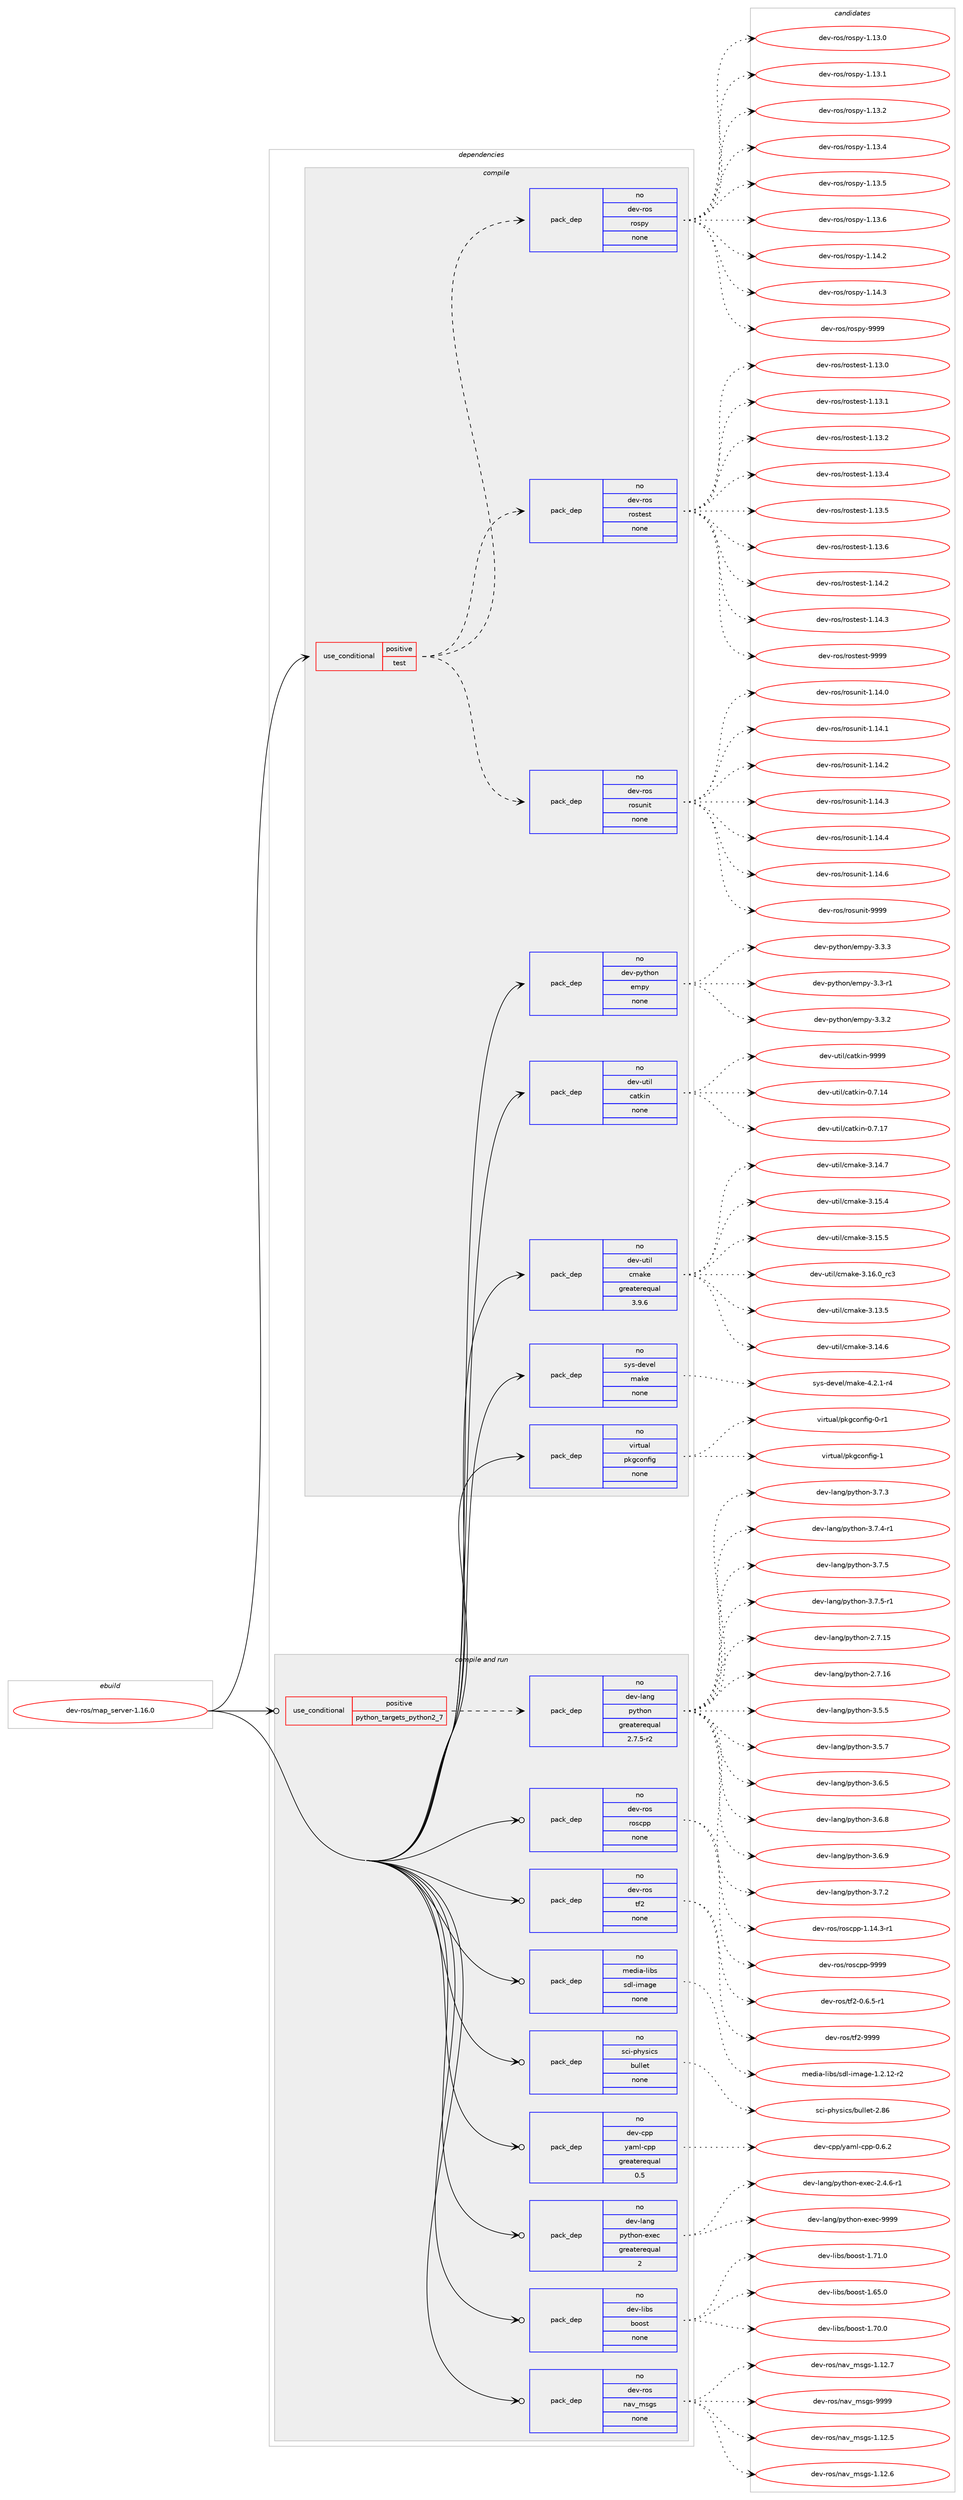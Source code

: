 digraph prolog {

# *************
# Graph options
# *************

newrank=true;
concentrate=true;
compound=true;
graph [rankdir=LR,fontname=Helvetica,fontsize=10,ranksep=1.5];#, ranksep=2.5, nodesep=0.2];
edge  [arrowhead=vee];
node  [fontname=Helvetica,fontsize=10];

# **********
# The ebuild
# **********

subgraph cluster_leftcol {
color=gray;
rank=same;
label=<<i>ebuild</i>>;
id [label="dev-ros/map_server-1.16.0", color=red, width=4, href="../dev-ros/map_server-1.16.0.svg"];
}

# ****************
# The dependencies
# ****************

subgraph cluster_midcol {
color=gray;
label=<<i>dependencies</i>>;
subgraph cluster_compile {
fillcolor="#eeeeee";
style=filled;
label=<<i>compile</i>>;
subgraph cond153739 {
dependency655653 [label=<<TABLE BORDER="0" CELLBORDER="1" CELLSPACING="0" CELLPADDING="4"><TR><TD ROWSPAN="3" CELLPADDING="10">use_conditional</TD></TR><TR><TD>positive</TD></TR><TR><TD>test</TD></TR></TABLE>>, shape=none, color=red];
subgraph pack490008 {
dependency655654 [label=<<TABLE BORDER="0" CELLBORDER="1" CELLSPACING="0" CELLPADDING="4" WIDTH="220"><TR><TD ROWSPAN="6" CELLPADDING="30">pack_dep</TD></TR><TR><TD WIDTH="110">no</TD></TR><TR><TD>dev-ros</TD></TR><TR><TD>rostest</TD></TR><TR><TD>none</TD></TR><TR><TD></TD></TR></TABLE>>, shape=none, color=blue];
}
dependency655653:e -> dependency655654:w [weight=20,style="dashed",arrowhead="vee"];
subgraph pack490009 {
dependency655655 [label=<<TABLE BORDER="0" CELLBORDER="1" CELLSPACING="0" CELLPADDING="4" WIDTH="220"><TR><TD ROWSPAN="6" CELLPADDING="30">pack_dep</TD></TR><TR><TD WIDTH="110">no</TD></TR><TR><TD>dev-ros</TD></TR><TR><TD>rospy</TD></TR><TR><TD>none</TD></TR><TR><TD></TD></TR></TABLE>>, shape=none, color=blue];
}
dependency655653:e -> dependency655655:w [weight=20,style="dashed",arrowhead="vee"];
subgraph pack490010 {
dependency655656 [label=<<TABLE BORDER="0" CELLBORDER="1" CELLSPACING="0" CELLPADDING="4" WIDTH="220"><TR><TD ROWSPAN="6" CELLPADDING="30">pack_dep</TD></TR><TR><TD WIDTH="110">no</TD></TR><TR><TD>dev-ros</TD></TR><TR><TD>rosunit</TD></TR><TR><TD>none</TD></TR><TR><TD></TD></TR></TABLE>>, shape=none, color=blue];
}
dependency655653:e -> dependency655656:w [weight=20,style="dashed",arrowhead="vee"];
}
id:e -> dependency655653:w [weight=20,style="solid",arrowhead="vee"];
subgraph pack490011 {
dependency655657 [label=<<TABLE BORDER="0" CELLBORDER="1" CELLSPACING="0" CELLPADDING="4" WIDTH="220"><TR><TD ROWSPAN="6" CELLPADDING="30">pack_dep</TD></TR><TR><TD WIDTH="110">no</TD></TR><TR><TD>dev-python</TD></TR><TR><TD>empy</TD></TR><TR><TD>none</TD></TR><TR><TD></TD></TR></TABLE>>, shape=none, color=blue];
}
id:e -> dependency655657:w [weight=20,style="solid",arrowhead="vee"];
subgraph pack490012 {
dependency655658 [label=<<TABLE BORDER="0" CELLBORDER="1" CELLSPACING="0" CELLPADDING="4" WIDTH="220"><TR><TD ROWSPAN="6" CELLPADDING="30">pack_dep</TD></TR><TR><TD WIDTH="110">no</TD></TR><TR><TD>dev-util</TD></TR><TR><TD>catkin</TD></TR><TR><TD>none</TD></TR><TR><TD></TD></TR></TABLE>>, shape=none, color=blue];
}
id:e -> dependency655658:w [weight=20,style="solid",arrowhead="vee"];
subgraph pack490013 {
dependency655659 [label=<<TABLE BORDER="0" CELLBORDER="1" CELLSPACING="0" CELLPADDING="4" WIDTH="220"><TR><TD ROWSPAN="6" CELLPADDING="30">pack_dep</TD></TR><TR><TD WIDTH="110">no</TD></TR><TR><TD>dev-util</TD></TR><TR><TD>cmake</TD></TR><TR><TD>greaterequal</TD></TR><TR><TD>3.9.6</TD></TR></TABLE>>, shape=none, color=blue];
}
id:e -> dependency655659:w [weight=20,style="solid",arrowhead="vee"];
subgraph pack490014 {
dependency655660 [label=<<TABLE BORDER="0" CELLBORDER="1" CELLSPACING="0" CELLPADDING="4" WIDTH="220"><TR><TD ROWSPAN="6" CELLPADDING="30">pack_dep</TD></TR><TR><TD WIDTH="110">no</TD></TR><TR><TD>sys-devel</TD></TR><TR><TD>make</TD></TR><TR><TD>none</TD></TR><TR><TD></TD></TR></TABLE>>, shape=none, color=blue];
}
id:e -> dependency655660:w [weight=20,style="solid",arrowhead="vee"];
subgraph pack490015 {
dependency655661 [label=<<TABLE BORDER="0" CELLBORDER="1" CELLSPACING="0" CELLPADDING="4" WIDTH="220"><TR><TD ROWSPAN="6" CELLPADDING="30">pack_dep</TD></TR><TR><TD WIDTH="110">no</TD></TR><TR><TD>virtual</TD></TR><TR><TD>pkgconfig</TD></TR><TR><TD>none</TD></TR><TR><TD></TD></TR></TABLE>>, shape=none, color=blue];
}
id:e -> dependency655661:w [weight=20,style="solid",arrowhead="vee"];
}
subgraph cluster_compileandrun {
fillcolor="#eeeeee";
style=filled;
label=<<i>compile and run</i>>;
subgraph cond153740 {
dependency655662 [label=<<TABLE BORDER="0" CELLBORDER="1" CELLSPACING="0" CELLPADDING="4"><TR><TD ROWSPAN="3" CELLPADDING="10">use_conditional</TD></TR><TR><TD>positive</TD></TR><TR><TD>python_targets_python2_7</TD></TR></TABLE>>, shape=none, color=red];
subgraph pack490016 {
dependency655663 [label=<<TABLE BORDER="0" CELLBORDER="1" CELLSPACING="0" CELLPADDING="4" WIDTH="220"><TR><TD ROWSPAN="6" CELLPADDING="30">pack_dep</TD></TR><TR><TD WIDTH="110">no</TD></TR><TR><TD>dev-lang</TD></TR><TR><TD>python</TD></TR><TR><TD>greaterequal</TD></TR><TR><TD>2.7.5-r2</TD></TR></TABLE>>, shape=none, color=blue];
}
dependency655662:e -> dependency655663:w [weight=20,style="dashed",arrowhead="vee"];
}
id:e -> dependency655662:w [weight=20,style="solid",arrowhead="odotvee"];
subgraph pack490017 {
dependency655664 [label=<<TABLE BORDER="0" CELLBORDER="1" CELLSPACING="0" CELLPADDING="4" WIDTH="220"><TR><TD ROWSPAN="6" CELLPADDING="30">pack_dep</TD></TR><TR><TD WIDTH="110">no</TD></TR><TR><TD>dev-cpp</TD></TR><TR><TD>yaml-cpp</TD></TR><TR><TD>greaterequal</TD></TR><TR><TD>0.5</TD></TR></TABLE>>, shape=none, color=blue];
}
id:e -> dependency655664:w [weight=20,style="solid",arrowhead="odotvee"];
subgraph pack490018 {
dependency655665 [label=<<TABLE BORDER="0" CELLBORDER="1" CELLSPACING="0" CELLPADDING="4" WIDTH="220"><TR><TD ROWSPAN="6" CELLPADDING="30">pack_dep</TD></TR><TR><TD WIDTH="110">no</TD></TR><TR><TD>dev-lang</TD></TR><TR><TD>python-exec</TD></TR><TR><TD>greaterequal</TD></TR><TR><TD>2</TD></TR></TABLE>>, shape=none, color=blue];
}
id:e -> dependency655665:w [weight=20,style="solid",arrowhead="odotvee"];
subgraph pack490019 {
dependency655666 [label=<<TABLE BORDER="0" CELLBORDER="1" CELLSPACING="0" CELLPADDING="4" WIDTH="220"><TR><TD ROWSPAN="6" CELLPADDING="30">pack_dep</TD></TR><TR><TD WIDTH="110">no</TD></TR><TR><TD>dev-libs</TD></TR><TR><TD>boost</TD></TR><TR><TD>none</TD></TR><TR><TD></TD></TR></TABLE>>, shape=none, color=blue];
}
id:e -> dependency655666:w [weight=20,style="solid",arrowhead="odotvee"];
subgraph pack490020 {
dependency655667 [label=<<TABLE BORDER="0" CELLBORDER="1" CELLSPACING="0" CELLPADDING="4" WIDTH="220"><TR><TD ROWSPAN="6" CELLPADDING="30">pack_dep</TD></TR><TR><TD WIDTH="110">no</TD></TR><TR><TD>dev-ros</TD></TR><TR><TD>nav_msgs</TD></TR><TR><TD>none</TD></TR><TR><TD></TD></TR></TABLE>>, shape=none, color=blue];
}
id:e -> dependency655667:w [weight=20,style="solid",arrowhead="odotvee"];
subgraph pack490021 {
dependency655668 [label=<<TABLE BORDER="0" CELLBORDER="1" CELLSPACING="0" CELLPADDING="4" WIDTH="220"><TR><TD ROWSPAN="6" CELLPADDING="30">pack_dep</TD></TR><TR><TD WIDTH="110">no</TD></TR><TR><TD>dev-ros</TD></TR><TR><TD>roscpp</TD></TR><TR><TD>none</TD></TR><TR><TD></TD></TR></TABLE>>, shape=none, color=blue];
}
id:e -> dependency655668:w [weight=20,style="solid",arrowhead="odotvee"];
subgraph pack490022 {
dependency655669 [label=<<TABLE BORDER="0" CELLBORDER="1" CELLSPACING="0" CELLPADDING="4" WIDTH="220"><TR><TD ROWSPAN="6" CELLPADDING="30">pack_dep</TD></TR><TR><TD WIDTH="110">no</TD></TR><TR><TD>dev-ros</TD></TR><TR><TD>tf2</TD></TR><TR><TD>none</TD></TR><TR><TD></TD></TR></TABLE>>, shape=none, color=blue];
}
id:e -> dependency655669:w [weight=20,style="solid",arrowhead="odotvee"];
subgraph pack490023 {
dependency655670 [label=<<TABLE BORDER="0" CELLBORDER="1" CELLSPACING="0" CELLPADDING="4" WIDTH="220"><TR><TD ROWSPAN="6" CELLPADDING="30">pack_dep</TD></TR><TR><TD WIDTH="110">no</TD></TR><TR><TD>media-libs</TD></TR><TR><TD>sdl-image</TD></TR><TR><TD>none</TD></TR><TR><TD></TD></TR></TABLE>>, shape=none, color=blue];
}
id:e -> dependency655670:w [weight=20,style="solid",arrowhead="odotvee"];
subgraph pack490024 {
dependency655671 [label=<<TABLE BORDER="0" CELLBORDER="1" CELLSPACING="0" CELLPADDING="4" WIDTH="220"><TR><TD ROWSPAN="6" CELLPADDING="30">pack_dep</TD></TR><TR><TD WIDTH="110">no</TD></TR><TR><TD>sci-physics</TD></TR><TR><TD>bullet</TD></TR><TR><TD>none</TD></TR><TR><TD></TD></TR></TABLE>>, shape=none, color=blue];
}
id:e -> dependency655671:w [weight=20,style="solid",arrowhead="odotvee"];
}
subgraph cluster_run {
fillcolor="#eeeeee";
style=filled;
label=<<i>run</i>>;
}
}

# **************
# The candidates
# **************

subgraph cluster_choices {
rank=same;
color=gray;
label=<<i>candidates</i>>;

subgraph choice490008 {
color=black;
nodesep=1;
choice100101118451141111154711411111511610111511645494649514648 [label="dev-ros/rostest-1.13.0", color=red, width=4,href="../dev-ros/rostest-1.13.0.svg"];
choice100101118451141111154711411111511610111511645494649514649 [label="dev-ros/rostest-1.13.1", color=red, width=4,href="../dev-ros/rostest-1.13.1.svg"];
choice100101118451141111154711411111511610111511645494649514650 [label="dev-ros/rostest-1.13.2", color=red, width=4,href="../dev-ros/rostest-1.13.2.svg"];
choice100101118451141111154711411111511610111511645494649514652 [label="dev-ros/rostest-1.13.4", color=red, width=4,href="../dev-ros/rostest-1.13.4.svg"];
choice100101118451141111154711411111511610111511645494649514653 [label="dev-ros/rostest-1.13.5", color=red, width=4,href="../dev-ros/rostest-1.13.5.svg"];
choice100101118451141111154711411111511610111511645494649514654 [label="dev-ros/rostest-1.13.6", color=red, width=4,href="../dev-ros/rostest-1.13.6.svg"];
choice100101118451141111154711411111511610111511645494649524650 [label="dev-ros/rostest-1.14.2", color=red, width=4,href="../dev-ros/rostest-1.14.2.svg"];
choice100101118451141111154711411111511610111511645494649524651 [label="dev-ros/rostest-1.14.3", color=red, width=4,href="../dev-ros/rostest-1.14.3.svg"];
choice10010111845114111115471141111151161011151164557575757 [label="dev-ros/rostest-9999", color=red, width=4,href="../dev-ros/rostest-9999.svg"];
dependency655654:e -> choice100101118451141111154711411111511610111511645494649514648:w [style=dotted,weight="100"];
dependency655654:e -> choice100101118451141111154711411111511610111511645494649514649:w [style=dotted,weight="100"];
dependency655654:e -> choice100101118451141111154711411111511610111511645494649514650:w [style=dotted,weight="100"];
dependency655654:e -> choice100101118451141111154711411111511610111511645494649514652:w [style=dotted,weight="100"];
dependency655654:e -> choice100101118451141111154711411111511610111511645494649514653:w [style=dotted,weight="100"];
dependency655654:e -> choice100101118451141111154711411111511610111511645494649514654:w [style=dotted,weight="100"];
dependency655654:e -> choice100101118451141111154711411111511610111511645494649524650:w [style=dotted,weight="100"];
dependency655654:e -> choice100101118451141111154711411111511610111511645494649524651:w [style=dotted,weight="100"];
dependency655654:e -> choice10010111845114111115471141111151161011151164557575757:w [style=dotted,weight="100"];
}
subgraph choice490009 {
color=black;
nodesep=1;
choice100101118451141111154711411111511212145494649514648 [label="dev-ros/rospy-1.13.0", color=red, width=4,href="../dev-ros/rospy-1.13.0.svg"];
choice100101118451141111154711411111511212145494649514649 [label="dev-ros/rospy-1.13.1", color=red, width=4,href="../dev-ros/rospy-1.13.1.svg"];
choice100101118451141111154711411111511212145494649514650 [label="dev-ros/rospy-1.13.2", color=red, width=4,href="../dev-ros/rospy-1.13.2.svg"];
choice100101118451141111154711411111511212145494649514652 [label="dev-ros/rospy-1.13.4", color=red, width=4,href="../dev-ros/rospy-1.13.4.svg"];
choice100101118451141111154711411111511212145494649514653 [label="dev-ros/rospy-1.13.5", color=red, width=4,href="../dev-ros/rospy-1.13.5.svg"];
choice100101118451141111154711411111511212145494649514654 [label="dev-ros/rospy-1.13.6", color=red, width=4,href="../dev-ros/rospy-1.13.6.svg"];
choice100101118451141111154711411111511212145494649524650 [label="dev-ros/rospy-1.14.2", color=red, width=4,href="../dev-ros/rospy-1.14.2.svg"];
choice100101118451141111154711411111511212145494649524651 [label="dev-ros/rospy-1.14.3", color=red, width=4,href="../dev-ros/rospy-1.14.3.svg"];
choice10010111845114111115471141111151121214557575757 [label="dev-ros/rospy-9999", color=red, width=4,href="../dev-ros/rospy-9999.svg"];
dependency655655:e -> choice100101118451141111154711411111511212145494649514648:w [style=dotted,weight="100"];
dependency655655:e -> choice100101118451141111154711411111511212145494649514649:w [style=dotted,weight="100"];
dependency655655:e -> choice100101118451141111154711411111511212145494649514650:w [style=dotted,weight="100"];
dependency655655:e -> choice100101118451141111154711411111511212145494649514652:w [style=dotted,weight="100"];
dependency655655:e -> choice100101118451141111154711411111511212145494649514653:w [style=dotted,weight="100"];
dependency655655:e -> choice100101118451141111154711411111511212145494649514654:w [style=dotted,weight="100"];
dependency655655:e -> choice100101118451141111154711411111511212145494649524650:w [style=dotted,weight="100"];
dependency655655:e -> choice100101118451141111154711411111511212145494649524651:w [style=dotted,weight="100"];
dependency655655:e -> choice10010111845114111115471141111151121214557575757:w [style=dotted,weight="100"];
}
subgraph choice490010 {
color=black;
nodesep=1;
choice100101118451141111154711411111511711010511645494649524648 [label="dev-ros/rosunit-1.14.0", color=red, width=4,href="../dev-ros/rosunit-1.14.0.svg"];
choice100101118451141111154711411111511711010511645494649524649 [label="dev-ros/rosunit-1.14.1", color=red, width=4,href="../dev-ros/rosunit-1.14.1.svg"];
choice100101118451141111154711411111511711010511645494649524650 [label="dev-ros/rosunit-1.14.2", color=red, width=4,href="../dev-ros/rosunit-1.14.2.svg"];
choice100101118451141111154711411111511711010511645494649524651 [label="dev-ros/rosunit-1.14.3", color=red, width=4,href="../dev-ros/rosunit-1.14.3.svg"];
choice100101118451141111154711411111511711010511645494649524652 [label="dev-ros/rosunit-1.14.4", color=red, width=4,href="../dev-ros/rosunit-1.14.4.svg"];
choice100101118451141111154711411111511711010511645494649524654 [label="dev-ros/rosunit-1.14.6", color=red, width=4,href="../dev-ros/rosunit-1.14.6.svg"];
choice10010111845114111115471141111151171101051164557575757 [label="dev-ros/rosunit-9999", color=red, width=4,href="../dev-ros/rosunit-9999.svg"];
dependency655656:e -> choice100101118451141111154711411111511711010511645494649524648:w [style=dotted,weight="100"];
dependency655656:e -> choice100101118451141111154711411111511711010511645494649524649:w [style=dotted,weight="100"];
dependency655656:e -> choice100101118451141111154711411111511711010511645494649524650:w [style=dotted,weight="100"];
dependency655656:e -> choice100101118451141111154711411111511711010511645494649524651:w [style=dotted,weight="100"];
dependency655656:e -> choice100101118451141111154711411111511711010511645494649524652:w [style=dotted,weight="100"];
dependency655656:e -> choice100101118451141111154711411111511711010511645494649524654:w [style=dotted,weight="100"];
dependency655656:e -> choice10010111845114111115471141111151171101051164557575757:w [style=dotted,weight="100"];
}
subgraph choice490011 {
color=black;
nodesep=1;
choice1001011184511212111610411111047101109112121455146514511449 [label="dev-python/empy-3.3-r1", color=red, width=4,href="../dev-python/empy-3.3-r1.svg"];
choice1001011184511212111610411111047101109112121455146514650 [label="dev-python/empy-3.3.2", color=red, width=4,href="../dev-python/empy-3.3.2.svg"];
choice1001011184511212111610411111047101109112121455146514651 [label="dev-python/empy-3.3.3", color=red, width=4,href="../dev-python/empy-3.3.3.svg"];
dependency655657:e -> choice1001011184511212111610411111047101109112121455146514511449:w [style=dotted,weight="100"];
dependency655657:e -> choice1001011184511212111610411111047101109112121455146514650:w [style=dotted,weight="100"];
dependency655657:e -> choice1001011184511212111610411111047101109112121455146514651:w [style=dotted,weight="100"];
}
subgraph choice490012 {
color=black;
nodesep=1;
choice1001011184511711610510847999711610710511045484655464952 [label="dev-util/catkin-0.7.14", color=red, width=4,href="../dev-util/catkin-0.7.14.svg"];
choice1001011184511711610510847999711610710511045484655464955 [label="dev-util/catkin-0.7.17", color=red, width=4,href="../dev-util/catkin-0.7.17.svg"];
choice100101118451171161051084799971161071051104557575757 [label="dev-util/catkin-9999", color=red, width=4,href="../dev-util/catkin-9999.svg"];
dependency655658:e -> choice1001011184511711610510847999711610710511045484655464952:w [style=dotted,weight="100"];
dependency655658:e -> choice1001011184511711610510847999711610710511045484655464955:w [style=dotted,weight="100"];
dependency655658:e -> choice100101118451171161051084799971161071051104557575757:w [style=dotted,weight="100"];
}
subgraph choice490013 {
color=black;
nodesep=1;
choice1001011184511711610510847991099710710145514649514653 [label="dev-util/cmake-3.13.5", color=red, width=4,href="../dev-util/cmake-3.13.5.svg"];
choice1001011184511711610510847991099710710145514649524654 [label="dev-util/cmake-3.14.6", color=red, width=4,href="../dev-util/cmake-3.14.6.svg"];
choice1001011184511711610510847991099710710145514649524655 [label="dev-util/cmake-3.14.7", color=red, width=4,href="../dev-util/cmake-3.14.7.svg"];
choice1001011184511711610510847991099710710145514649534652 [label="dev-util/cmake-3.15.4", color=red, width=4,href="../dev-util/cmake-3.15.4.svg"];
choice1001011184511711610510847991099710710145514649534653 [label="dev-util/cmake-3.15.5", color=red, width=4,href="../dev-util/cmake-3.15.5.svg"];
choice1001011184511711610510847991099710710145514649544648951149951 [label="dev-util/cmake-3.16.0_rc3", color=red, width=4,href="../dev-util/cmake-3.16.0_rc3.svg"];
dependency655659:e -> choice1001011184511711610510847991099710710145514649514653:w [style=dotted,weight="100"];
dependency655659:e -> choice1001011184511711610510847991099710710145514649524654:w [style=dotted,weight="100"];
dependency655659:e -> choice1001011184511711610510847991099710710145514649524655:w [style=dotted,weight="100"];
dependency655659:e -> choice1001011184511711610510847991099710710145514649534652:w [style=dotted,weight="100"];
dependency655659:e -> choice1001011184511711610510847991099710710145514649534653:w [style=dotted,weight="100"];
dependency655659:e -> choice1001011184511711610510847991099710710145514649544648951149951:w [style=dotted,weight="100"];
}
subgraph choice490014 {
color=black;
nodesep=1;
choice1151211154510010111810110847109971071014552465046494511452 [label="sys-devel/make-4.2.1-r4", color=red, width=4,href="../sys-devel/make-4.2.1-r4.svg"];
dependency655660:e -> choice1151211154510010111810110847109971071014552465046494511452:w [style=dotted,weight="100"];
}
subgraph choice490015 {
color=black;
nodesep=1;
choice11810511411611797108471121071039911111010210510345484511449 [label="virtual/pkgconfig-0-r1", color=red, width=4,href="../virtual/pkgconfig-0-r1.svg"];
choice1181051141161179710847112107103991111101021051034549 [label="virtual/pkgconfig-1", color=red, width=4,href="../virtual/pkgconfig-1.svg"];
dependency655661:e -> choice11810511411611797108471121071039911111010210510345484511449:w [style=dotted,weight="100"];
dependency655661:e -> choice1181051141161179710847112107103991111101021051034549:w [style=dotted,weight="100"];
}
subgraph choice490016 {
color=black;
nodesep=1;
choice10010111845108971101034711212111610411111045504655464953 [label="dev-lang/python-2.7.15", color=red, width=4,href="../dev-lang/python-2.7.15.svg"];
choice10010111845108971101034711212111610411111045504655464954 [label="dev-lang/python-2.7.16", color=red, width=4,href="../dev-lang/python-2.7.16.svg"];
choice100101118451089711010347112121116104111110455146534653 [label="dev-lang/python-3.5.5", color=red, width=4,href="../dev-lang/python-3.5.5.svg"];
choice100101118451089711010347112121116104111110455146534655 [label="dev-lang/python-3.5.7", color=red, width=4,href="../dev-lang/python-3.5.7.svg"];
choice100101118451089711010347112121116104111110455146544653 [label="dev-lang/python-3.6.5", color=red, width=4,href="../dev-lang/python-3.6.5.svg"];
choice100101118451089711010347112121116104111110455146544656 [label="dev-lang/python-3.6.8", color=red, width=4,href="../dev-lang/python-3.6.8.svg"];
choice100101118451089711010347112121116104111110455146544657 [label="dev-lang/python-3.6.9", color=red, width=4,href="../dev-lang/python-3.6.9.svg"];
choice100101118451089711010347112121116104111110455146554650 [label="dev-lang/python-3.7.2", color=red, width=4,href="../dev-lang/python-3.7.2.svg"];
choice100101118451089711010347112121116104111110455146554651 [label="dev-lang/python-3.7.3", color=red, width=4,href="../dev-lang/python-3.7.3.svg"];
choice1001011184510897110103471121211161041111104551465546524511449 [label="dev-lang/python-3.7.4-r1", color=red, width=4,href="../dev-lang/python-3.7.4-r1.svg"];
choice100101118451089711010347112121116104111110455146554653 [label="dev-lang/python-3.7.5", color=red, width=4,href="../dev-lang/python-3.7.5.svg"];
choice1001011184510897110103471121211161041111104551465546534511449 [label="dev-lang/python-3.7.5-r1", color=red, width=4,href="../dev-lang/python-3.7.5-r1.svg"];
dependency655663:e -> choice10010111845108971101034711212111610411111045504655464953:w [style=dotted,weight="100"];
dependency655663:e -> choice10010111845108971101034711212111610411111045504655464954:w [style=dotted,weight="100"];
dependency655663:e -> choice100101118451089711010347112121116104111110455146534653:w [style=dotted,weight="100"];
dependency655663:e -> choice100101118451089711010347112121116104111110455146534655:w [style=dotted,weight="100"];
dependency655663:e -> choice100101118451089711010347112121116104111110455146544653:w [style=dotted,weight="100"];
dependency655663:e -> choice100101118451089711010347112121116104111110455146544656:w [style=dotted,weight="100"];
dependency655663:e -> choice100101118451089711010347112121116104111110455146544657:w [style=dotted,weight="100"];
dependency655663:e -> choice100101118451089711010347112121116104111110455146554650:w [style=dotted,weight="100"];
dependency655663:e -> choice100101118451089711010347112121116104111110455146554651:w [style=dotted,weight="100"];
dependency655663:e -> choice1001011184510897110103471121211161041111104551465546524511449:w [style=dotted,weight="100"];
dependency655663:e -> choice100101118451089711010347112121116104111110455146554653:w [style=dotted,weight="100"];
dependency655663:e -> choice1001011184510897110103471121211161041111104551465546534511449:w [style=dotted,weight="100"];
}
subgraph choice490017 {
color=black;
nodesep=1;
choice100101118459911211247121971091084599112112454846544650 [label="dev-cpp/yaml-cpp-0.6.2", color=red, width=4,href="../dev-cpp/yaml-cpp-0.6.2.svg"];
dependency655664:e -> choice100101118459911211247121971091084599112112454846544650:w [style=dotted,weight="100"];
}
subgraph choice490018 {
color=black;
nodesep=1;
choice10010111845108971101034711212111610411111045101120101994550465246544511449 [label="dev-lang/python-exec-2.4.6-r1", color=red, width=4,href="../dev-lang/python-exec-2.4.6-r1.svg"];
choice10010111845108971101034711212111610411111045101120101994557575757 [label="dev-lang/python-exec-9999", color=red, width=4,href="../dev-lang/python-exec-9999.svg"];
dependency655665:e -> choice10010111845108971101034711212111610411111045101120101994550465246544511449:w [style=dotted,weight="100"];
dependency655665:e -> choice10010111845108971101034711212111610411111045101120101994557575757:w [style=dotted,weight="100"];
}
subgraph choice490019 {
color=black;
nodesep=1;
choice1001011184510810598115479811111111511645494654534648 [label="dev-libs/boost-1.65.0", color=red, width=4,href="../dev-libs/boost-1.65.0.svg"];
choice1001011184510810598115479811111111511645494655484648 [label="dev-libs/boost-1.70.0", color=red, width=4,href="../dev-libs/boost-1.70.0.svg"];
choice1001011184510810598115479811111111511645494655494648 [label="dev-libs/boost-1.71.0", color=red, width=4,href="../dev-libs/boost-1.71.0.svg"];
dependency655666:e -> choice1001011184510810598115479811111111511645494654534648:w [style=dotted,weight="100"];
dependency655666:e -> choice1001011184510810598115479811111111511645494655484648:w [style=dotted,weight="100"];
dependency655666:e -> choice1001011184510810598115479811111111511645494655494648:w [style=dotted,weight="100"];
}
subgraph choice490020 {
color=black;
nodesep=1;
choice1001011184511411111547110971189510911510311545494649504653 [label="dev-ros/nav_msgs-1.12.5", color=red, width=4,href="../dev-ros/nav_msgs-1.12.5.svg"];
choice1001011184511411111547110971189510911510311545494649504654 [label="dev-ros/nav_msgs-1.12.6", color=red, width=4,href="../dev-ros/nav_msgs-1.12.6.svg"];
choice1001011184511411111547110971189510911510311545494649504655 [label="dev-ros/nav_msgs-1.12.7", color=red, width=4,href="../dev-ros/nav_msgs-1.12.7.svg"];
choice100101118451141111154711097118951091151031154557575757 [label="dev-ros/nav_msgs-9999", color=red, width=4,href="../dev-ros/nav_msgs-9999.svg"];
dependency655667:e -> choice1001011184511411111547110971189510911510311545494649504653:w [style=dotted,weight="100"];
dependency655667:e -> choice1001011184511411111547110971189510911510311545494649504654:w [style=dotted,weight="100"];
dependency655667:e -> choice1001011184511411111547110971189510911510311545494649504655:w [style=dotted,weight="100"];
dependency655667:e -> choice100101118451141111154711097118951091151031154557575757:w [style=dotted,weight="100"];
}
subgraph choice490021 {
color=black;
nodesep=1;
choice100101118451141111154711411111599112112454946495246514511449 [label="dev-ros/roscpp-1.14.3-r1", color=red, width=4,href="../dev-ros/roscpp-1.14.3-r1.svg"];
choice1001011184511411111547114111115991121124557575757 [label="dev-ros/roscpp-9999", color=red, width=4,href="../dev-ros/roscpp-9999.svg"];
dependency655668:e -> choice100101118451141111154711411111599112112454946495246514511449:w [style=dotted,weight="100"];
dependency655668:e -> choice1001011184511411111547114111115991121124557575757:w [style=dotted,weight="100"];
}
subgraph choice490022 {
color=black;
nodesep=1;
choice1001011184511411111547116102504548465446534511449 [label="dev-ros/tf2-0.6.5-r1", color=red, width=4,href="../dev-ros/tf2-0.6.5-r1.svg"];
choice1001011184511411111547116102504557575757 [label="dev-ros/tf2-9999", color=red, width=4,href="../dev-ros/tf2-9999.svg"];
dependency655669:e -> choice1001011184511411111547116102504548465446534511449:w [style=dotted,weight="100"];
dependency655669:e -> choice1001011184511411111547116102504557575757:w [style=dotted,weight="100"];
}
subgraph choice490023 {
color=black;
nodesep=1;
choice109101100105974510810598115471151001084510510997103101454946504649504511450 [label="media-libs/sdl-image-1.2.12-r2", color=red, width=4,href="../media-libs/sdl-image-1.2.12-r2.svg"];
dependency655670:e -> choice109101100105974510810598115471151001084510510997103101454946504649504511450:w [style=dotted,weight="100"];
}
subgraph choice490024 {
color=black;
nodesep=1;
choice11599105451121041211151059911547981171081081011164550465654 [label="sci-physics/bullet-2.86", color=red, width=4,href="../sci-physics/bullet-2.86.svg"];
dependency655671:e -> choice11599105451121041211151059911547981171081081011164550465654:w [style=dotted,weight="100"];
}
}

}
